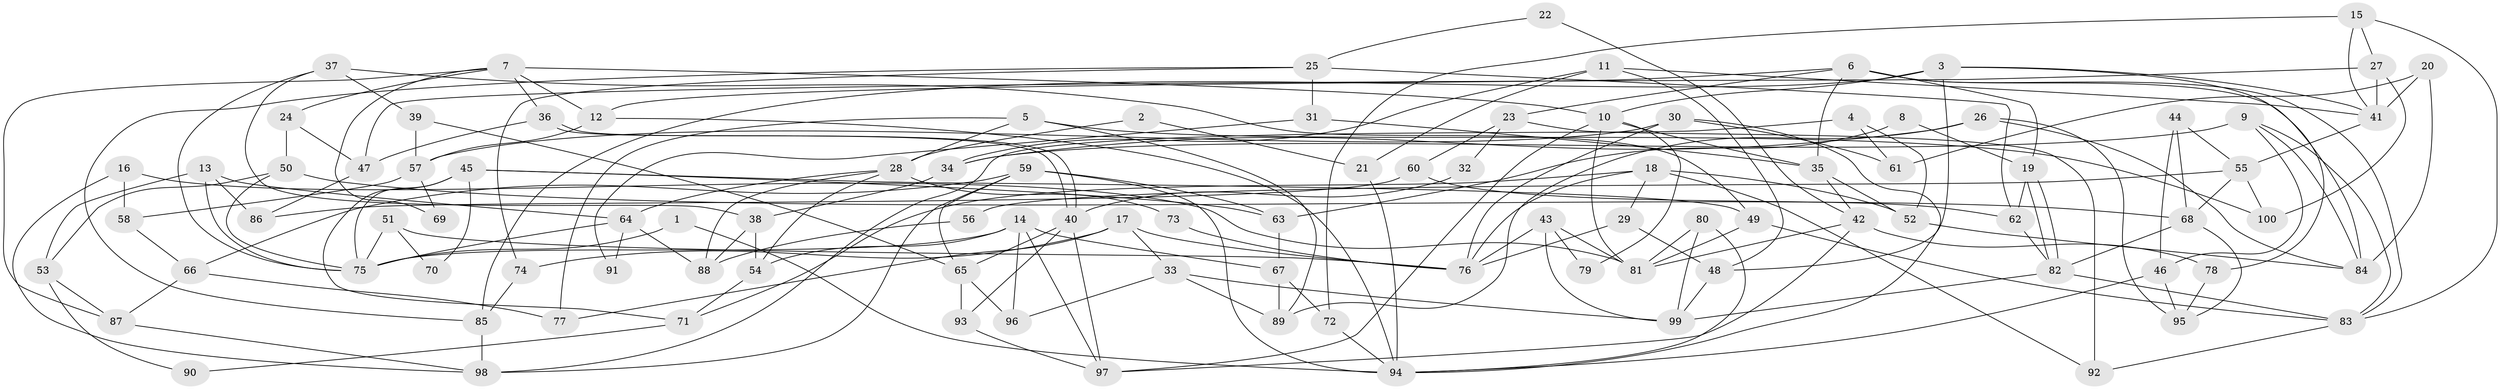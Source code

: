 // Generated by graph-tools (version 1.1) at 2025/50/03/09/25 04:50:02]
// undirected, 100 vertices, 200 edges
graph export_dot {
graph [start="1"]
  node [color=gray90,style=filled];
  1;
  2;
  3;
  4;
  5;
  6;
  7;
  8;
  9;
  10;
  11;
  12;
  13;
  14;
  15;
  16;
  17;
  18;
  19;
  20;
  21;
  22;
  23;
  24;
  25;
  26;
  27;
  28;
  29;
  30;
  31;
  32;
  33;
  34;
  35;
  36;
  37;
  38;
  39;
  40;
  41;
  42;
  43;
  44;
  45;
  46;
  47;
  48;
  49;
  50;
  51;
  52;
  53;
  54;
  55;
  56;
  57;
  58;
  59;
  60;
  61;
  62;
  63;
  64;
  65;
  66;
  67;
  68;
  69;
  70;
  71;
  72;
  73;
  74;
  75;
  76;
  77;
  78;
  79;
  80;
  81;
  82;
  83;
  84;
  85;
  86;
  87;
  88;
  89;
  90;
  91;
  92;
  93;
  94;
  95;
  96;
  97;
  98;
  99;
  100;
  1 -- 94;
  1 -- 75;
  2 -- 28;
  2 -- 21;
  3 -- 10;
  3 -- 41;
  3 -- 48;
  3 -- 78;
  3 -- 85;
  4 -- 98;
  4 -- 52;
  4 -- 61;
  5 -- 89;
  5 -- 100;
  5 -- 28;
  5 -- 77;
  6 -- 83;
  6 -- 12;
  6 -- 19;
  6 -- 23;
  6 -- 35;
  6 -- 84;
  7 -- 10;
  7 -- 36;
  7 -- 12;
  7 -- 24;
  7 -- 69;
  7 -- 87;
  8 -- 19;
  8 -- 63;
  9 -- 83;
  9 -- 34;
  9 -- 46;
  9 -- 84;
  10 -- 97;
  10 -- 35;
  10 -- 79;
  10 -- 81;
  11 -- 41;
  11 -- 48;
  11 -- 21;
  11 -- 34;
  12 -- 57;
  12 -- 94;
  13 -- 86;
  13 -- 75;
  13 -- 53;
  13 -- 64;
  14 -- 54;
  14 -- 67;
  14 -- 75;
  14 -- 96;
  14 -- 97;
  15 -- 83;
  15 -- 41;
  15 -- 27;
  15 -- 72;
  16 -- 98;
  16 -- 81;
  16 -- 58;
  17 -- 77;
  17 -- 33;
  17 -- 74;
  17 -- 76;
  18 -- 76;
  18 -- 29;
  18 -- 52;
  18 -- 71;
  18 -- 92;
  19 -- 82;
  19 -- 82;
  19 -- 62;
  20 -- 61;
  20 -- 84;
  20 -- 41;
  21 -- 94;
  22 -- 25;
  22 -- 42;
  23 -- 92;
  23 -- 32;
  23 -- 60;
  24 -- 50;
  24 -- 47;
  25 -- 62;
  25 -- 74;
  25 -- 31;
  25 -- 85;
  26 -- 84;
  26 -- 34;
  26 -- 89;
  26 -- 95;
  27 -- 41;
  27 -- 47;
  27 -- 100;
  28 -- 64;
  28 -- 54;
  28 -- 73;
  28 -- 88;
  29 -- 48;
  29 -- 76;
  30 -- 94;
  30 -- 76;
  30 -- 57;
  30 -- 61;
  31 -- 35;
  31 -- 91;
  32 -- 40;
  33 -- 96;
  33 -- 99;
  33 -- 89;
  34 -- 38;
  35 -- 52;
  35 -- 42;
  36 -- 40;
  36 -- 40;
  36 -- 47;
  37 -- 49;
  37 -- 75;
  37 -- 38;
  37 -- 39;
  38 -- 54;
  38 -- 88;
  39 -- 57;
  39 -- 65;
  40 -- 97;
  40 -- 65;
  40 -- 93;
  41 -- 55;
  42 -- 97;
  42 -- 78;
  42 -- 81;
  43 -- 81;
  43 -- 99;
  43 -- 76;
  43 -- 79;
  44 -- 68;
  44 -- 46;
  44 -- 55;
  45 -- 63;
  45 -- 75;
  45 -- 49;
  45 -- 70;
  45 -- 71;
  46 -- 95;
  46 -- 94;
  47 -- 86;
  48 -- 99;
  49 -- 81;
  49 -- 83;
  50 -- 75;
  50 -- 53;
  50 -- 68;
  51 -- 76;
  51 -- 75;
  51 -- 70;
  52 -- 84;
  53 -- 87;
  53 -- 90;
  54 -- 71;
  55 -- 68;
  55 -- 56;
  55 -- 100;
  56 -- 88;
  57 -- 58;
  57 -- 69;
  58 -- 66;
  59 -- 65;
  59 -- 94;
  59 -- 63;
  59 -- 66;
  59 -- 98;
  60 -- 62;
  60 -- 86;
  62 -- 82;
  63 -- 67;
  64 -- 88;
  64 -- 75;
  64 -- 91;
  65 -- 93;
  65 -- 96;
  66 -- 87;
  66 -- 77;
  67 -- 72;
  67 -- 89;
  68 -- 95;
  68 -- 82;
  71 -- 90;
  72 -- 94;
  73 -- 76;
  74 -- 85;
  78 -- 95;
  80 -- 94;
  80 -- 81;
  80 -- 99;
  82 -- 83;
  82 -- 99;
  83 -- 92;
  85 -- 98;
  87 -- 98;
  93 -- 97;
}
